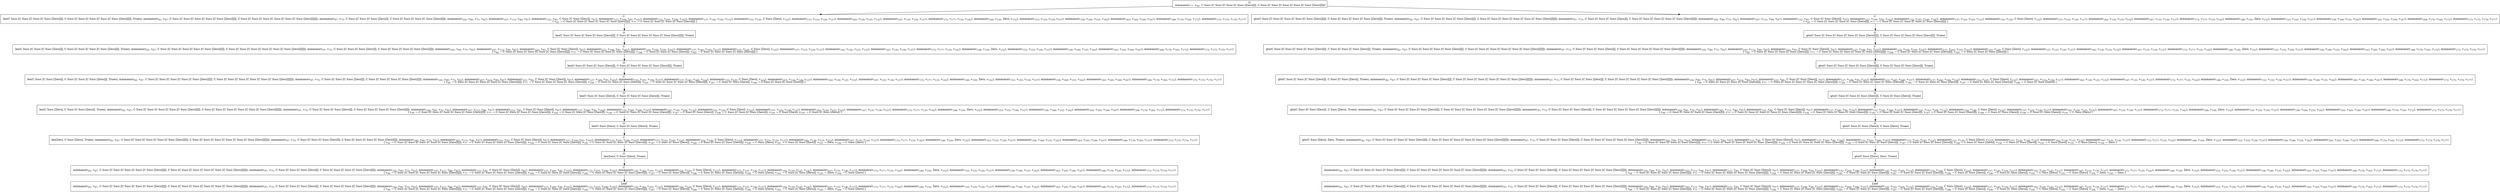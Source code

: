 digraph {
    graph [rankdir=TB
          ,bgcolor=transparent];
    node [shape=box
         ,fillcolor=white
         ,style=filled];
    0 [label=<O <BR/> minmaxo(v<SUB>77</SUB>, v<SUB>60</SUB>, C Succ [C Succ [C Succ [C Succ [Zero]]]], C Succ [C Succ [C Succ [C Succ [C Succ [Zero]]]]])>];
    1 [label=<C <BR/> leo(C Succ [C Succ [C Succ [C Succ [Zero]]]], C Succ [C Succ [C Succ [C Succ [C Succ [Zero]]]]], Trueo), minmaxo(v<SUB>82</SUB>, v<SUB>87</SUB>, C Succ [C Succ [C Succ [C Succ [C Succ [Zero]]]]], C Succ [C Succ [C Succ [C Succ [C Succ [C Succ [Zero]]]]]]), minmaxo(v<SUB>97</SUB>, v<SUB>75</SUB>, C Succ [C Succ [C Succ [Zero]]], C Succ [C Succ [C Succ [C Succ [Zero]]]]), minmaxo(v<SUB>102</SUB>, v<SUB>80</SUB>, v<SUB>75</SUB>, v<SUB>82</SUB>), minmaxo(v<SUB>107</SUB>, v<SUB>112</SUB>, v<SUB>80</SUB>, v<SUB>87</SUB>), minmaxo(v<SUB>122</SUB>, v<SUB>95</SUB>, C Succ [C Succ [Zero]], v<SUB>97</SUB>), minmaxo(v<SUB>127</SUB>, v<SUB>100</SUB>, v<SUB>95</SUB>, v<SUB>102</SUB>), minmaxo(v<SUB>132</SUB>, v<SUB>105</SUB>, v<SUB>100</SUB>, v<SUB>107</SUB>), minmaxo(v<SUB>137</SUB>, v<SUB>142</SUB>, v<SUB>105</SUB>, v<SUB>112</SUB>), minmaxo(v<SUB>152</SUB>, v<SUB>120</SUB>, C Succ [Zero], v<SUB>122</SUB>), minmaxo(v<SUB>157</SUB>, v<SUB>125</SUB>, v<SUB>120</SUB>, v<SUB>127</SUB>), minmaxo(v<SUB>162</SUB>, v<SUB>130</SUB>, v<SUB>125</SUB>, v<SUB>132</SUB>), minmaxo(v<SUB>167</SUB>, v<SUB>135</SUB>, v<SUB>130</SUB>, v<SUB>137</SUB>), minmaxo(v<SUB>172</SUB>, v<SUB>177</SUB>, v<SUB>135</SUB>, v<SUB>142</SUB>), minmaxo(v<SUB>148</SUB>, v<SUB>150</SUB>, Zero, v<SUB>152</SUB>), minmaxo(v<SUB>153</SUB>, v<SUB>155</SUB>, v<SUB>150</SUB>, v<SUB>157</SUB>), minmaxo(v<SUB>158</SUB>, v<SUB>160</SUB>, v<SUB>155</SUB>, v<SUB>162</SUB>), minmaxo(v<SUB>163</SUB>, v<SUB>165</SUB>, v<SUB>160</SUB>, v<SUB>167</SUB>), minmaxo(v<SUB>168</SUB>, v<SUB>170</SUB>, v<SUB>165</SUB>, v<SUB>172</SUB>), minmaxo(v<SUB>173</SUB>, v<SUB>175</SUB>, v<SUB>170</SUB>, v<SUB>177</SUB>) <BR/>  [ v<SUB>60</SUB> &rarr; C Succ [C Succ [C Succ [C Succ [C Succ [Zero]]]]], v<SUB>77</SUB> &rarr; C Succ [C Succ [C Succ [C Succ [Zero]]]] ] >];
    2 [label=<C <BR/> gto(C Succ [C Succ [C Succ [C Succ [C Succ [Zero]]]]], C Succ [C Succ [C Succ [C Succ [Zero]]]], Trueo), minmaxo(v<SUB>82</SUB>, v<SUB>87</SUB>, C Succ [C Succ [C Succ [C Succ [Zero]]]], C Succ [C Succ [C Succ [C Succ [C Succ [C Succ [Zero]]]]]]), minmaxo(v<SUB>97</SUB>, v<SUB>75</SUB>, C Succ [C Succ [C Succ [Zero]]], C Succ [C Succ [C Succ [C Succ [C Succ [Zero]]]]]), minmaxo(v<SUB>102</SUB>, v<SUB>80</SUB>, v<SUB>75</SUB>, v<SUB>82</SUB>), minmaxo(v<SUB>107</SUB>, v<SUB>112</SUB>, v<SUB>80</SUB>, v<SUB>87</SUB>), minmaxo(v<SUB>122</SUB>, v<SUB>95</SUB>, C Succ [C Succ [Zero]], v<SUB>97</SUB>), minmaxo(v<SUB>127</SUB>, v<SUB>100</SUB>, v<SUB>95</SUB>, v<SUB>102</SUB>), minmaxo(v<SUB>132</SUB>, v<SUB>105</SUB>, v<SUB>100</SUB>, v<SUB>107</SUB>), minmaxo(v<SUB>137</SUB>, v<SUB>142</SUB>, v<SUB>105</SUB>, v<SUB>112</SUB>), minmaxo(v<SUB>152</SUB>, v<SUB>120</SUB>, C Succ [Zero], v<SUB>122</SUB>), minmaxo(v<SUB>157</SUB>, v<SUB>125</SUB>, v<SUB>120</SUB>, v<SUB>127</SUB>), minmaxo(v<SUB>162</SUB>, v<SUB>130</SUB>, v<SUB>125</SUB>, v<SUB>132</SUB>), minmaxo(v<SUB>167</SUB>, v<SUB>135</SUB>, v<SUB>130</SUB>, v<SUB>137</SUB>), minmaxo(v<SUB>172</SUB>, v<SUB>177</SUB>, v<SUB>135</SUB>, v<SUB>142</SUB>), minmaxo(v<SUB>148</SUB>, v<SUB>150</SUB>, Zero, v<SUB>152</SUB>), minmaxo(v<SUB>153</SUB>, v<SUB>155</SUB>, v<SUB>150</SUB>, v<SUB>157</SUB>), minmaxo(v<SUB>158</SUB>, v<SUB>160</SUB>, v<SUB>155</SUB>, v<SUB>162</SUB>), minmaxo(v<SUB>163</SUB>, v<SUB>165</SUB>, v<SUB>160</SUB>, v<SUB>167</SUB>), minmaxo(v<SUB>168</SUB>, v<SUB>170</SUB>, v<SUB>165</SUB>, v<SUB>172</SUB>), minmaxo(v<SUB>173</SUB>, v<SUB>175</SUB>, v<SUB>170</SUB>, v<SUB>177</SUB>) <BR/>  [ v<SUB>60</SUB> &rarr; C Succ [C Succ [C Succ [C Succ [Zero]]]], v<SUB>77</SUB> &rarr; C Succ [C Succ [C Succ [C Succ [C Succ [Zero]]]]] ] >];
    3 [label=<O <BR/> leo(C Succ [C Succ [C Succ [C Succ [Zero]]]], C Succ [C Succ [C Succ [C Succ [C Succ [Zero]]]]], Trueo)>];
    4 [label=<C <BR/> leo(C Succ [C Succ [C Succ [Zero]]], C Succ [C Succ [C Succ [C Succ [Zero]]]], Trueo), minmaxo(v<SUB>82</SUB>, v<SUB>87</SUB>, C Succ [C Succ [C Succ [C Succ [C Succ [Zero]]]]], C Succ [C Succ [C Succ [C Succ [C Succ [C Succ [Zero]]]]]]), minmaxo(v<SUB>97</SUB>, v<SUB>75</SUB>, C Succ [C Succ [C Succ [Zero]]], C Succ [C Succ [C Succ [C Succ [Zero]]]]), minmaxo(v<SUB>102</SUB>, v<SUB>80</SUB>, v<SUB>75</SUB>, v<SUB>82</SUB>), minmaxo(v<SUB>107</SUB>, v<SUB>112</SUB>, v<SUB>80</SUB>, v<SUB>87</SUB>), minmaxo(v<SUB>122</SUB>, v<SUB>95</SUB>, C Succ [C Succ [Zero]], v<SUB>97</SUB>), minmaxo(v<SUB>127</SUB>, v<SUB>100</SUB>, v<SUB>95</SUB>, v<SUB>102</SUB>), minmaxo(v<SUB>132</SUB>, v<SUB>105</SUB>, v<SUB>100</SUB>, v<SUB>107</SUB>), minmaxo(v<SUB>137</SUB>, v<SUB>142</SUB>, v<SUB>105</SUB>, v<SUB>112</SUB>), minmaxo(v<SUB>152</SUB>, v<SUB>120</SUB>, C Succ [Zero], v<SUB>122</SUB>), minmaxo(v<SUB>157</SUB>, v<SUB>125</SUB>, v<SUB>120</SUB>, v<SUB>127</SUB>), minmaxo(v<SUB>162</SUB>, v<SUB>130</SUB>, v<SUB>125</SUB>, v<SUB>132</SUB>), minmaxo(v<SUB>167</SUB>, v<SUB>135</SUB>, v<SUB>130</SUB>, v<SUB>137</SUB>), minmaxo(v<SUB>172</SUB>, v<SUB>177</SUB>, v<SUB>135</SUB>, v<SUB>142</SUB>), minmaxo(v<SUB>148</SUB>, v<SUB>150</SUB>, Zero, v<SUB>152</SUB>), minmaxo(v<SUB>153</SUB>, v<SUB>155</SUB>, v<SUB>150</SUB>, v<SUB>157</SUB>), minmaxo(v<SUB>158</SUB>, v<SUB>160</SUB>, v<SUB>155</SUB>, v<SUB>162</SUB>), minmaxo(v<SUB>163</SUB>, v<SUB>165</SUB>, v<SUB>160</SUB>, v<SUB>167</SUB>), minmaxo(v<SUB>168</SUB>, v<SUB>170</SUB>, v<SUB>165</SUB>, v<SUB>172</SUB>), minmaxo(v<SUB>173</SUB>, v<SUB>175</SUB>, v<SUB>170</SUB>, v<SUB>177</SUB>) <BR/>  [ v<SUB>60</SUB> &rarr; C Succ [C Succ [C Succ [C Succ [C Succ [Zero]]]]], v<SUB>77</SUB> &rarr; C Succ [C Succ [C Succ [C Succ [Zero]]]], v<SUB>184</SUB> &rarr; C Succ [C Succ [C Succ [Zero]]], v<SUB>185</SUB> &rarr; C Succ [C Succ [C Succ [C Succ [Zero]]]] ] >];
    5 [label=<O <BR/> leo(C Succ [C Succ [C Succ [Zero]]], C Succ [C Succ [C Succ [C Succ [Zero]]]], Trueo)>];
    6 [label=<C <BR/> leo(C Succ [C Succ [Zero]], C Succ [C Succ [C Succ [Zero]]], Trueo), minmaxo(v<SUB>82</SUB>, v<SUB>87</SUB>, C Succ [C Succ [C Succ [C Succ [C Succ [Zero]]]]], C Succ [C Succ [C Succ [C Succ [C Succ [C Succ [Zero]]]]]]), minmaxo(v<SUB>97</SUB>, v<SUB>75</SUB>, C Succ [C Succ [C Succ [Zero]]], C Succ [C Succ [C Succ [C Succ [Zero]]]]), minmaxo(v<SUB>102</SUB>, v<SUB>80</SUB>, v<SUB>75</SUB>, v<SUB>82</SUB>), minmaxo(v<SUB>107</SUB>, v<SUB>112</SUB>, v<SUB>80</SUB>, v<SUB>87</SUB>), minmaxo(v<SUB>122</SUB>, v<SUB>95</SUB>, C Succ [C Succ [Zero]], v<SUB>97</SUB>), minmaxo(v<SUB>127</SUB>, v<SUB>100</SUB>, v<SUB>95</SUB>, v<SUB>102</SUB>), minmaxo(v<SUB>132</SUB>, v<SUB>105</SUB>, v<SUB>100</SUB>, v<SUB>107</SUB>), minmaxo(v<SUB>137</SUB>, v<SUB>142</SUB>, v<SUB>105</SUB>, v<SUB>112</SUB>), minmaxo(v<SUB>152</SUB>, v<SUB>120</SUB>, C Succ [Zero], v<SUB>122</SUB>), minmaxo(v<SUB>157</SUB>, v<SUB>125</SUB>, v<SUB>120</SUB>, v<SUB>127</SUB>), minmaxo(v<SUB>162</SUB>, v<SUB>130</SUB>, v<SUB>125</SUB>, v<SUB>132</SUB>), minmaxo(v<SUB>167</SUB>, v<SUB>135</SUB>, v<SUB>130</SUB>, v<SUB>137</SUB>), minmaxo(v<SUB>172</SUB>, v<SUB>177</SUB>, v<SUB>135</SUB>, v<SUB>142</SUB>), minmaxo(v<SUB>148</SUB>, v<SUB>150</SUB>, Zero, v<SUB>152</SUB>), minmaxo(v<SUB>153</SUB>, v<SUB>155</SUB>, v<SUB>150</SUB>, v<SUB>157</SUB>), minmaxo(v<SUB>158</SUB>, v<SUB>160</SUB>, v<SUB>155</SUB>, v<SUB>162</SUB>), minmaxo(v<SUB>163</SUB>, v<SUB>165</SUB>, v<SUB>160</SUB>, v<SUB>167</SUB>), minmaxo(v<SUB>168</SUB>, v<SUB>170</SUB>, v<SUB>165</SUB>, v<SUB>172</SUB>), minmaxo(v<SUB>173</SUB>, v<SUB>175</SUB>, v<SUB>170</SUB>, v<SUB>177</SUB>) <BR/>  [ v<SUB>60</SUB> &rarr; C Succ [C Succ [C Succ [C Succ [C Succ [Zero]]]]], v<SUB>77</SUB> &rarr; C Succ [C Succ [C Succ [C Succ [Zero]]]], v<SUB>184</SUB> &rarr; C Succ [C Succ [C Succ [Zero]]], v<SUB>185</SUB> &rarr; C Succ [C Succ [C Succ [C Succ [Zero]]]], v<SUB>187</SUB> &rarr; C Succ [C Succ [Zero]], v<SUB>188</SUB> &rarr; C Succ [C Succ [C Succ [Zero]]] ] >];
    7 [label=<O <BR/> leo(C Succ [C Succ [Zero]], C Succ [C Succ [C Succ [Zero]]], Trueo)>];
    8 [label=<C <BR/> leo(C Succ [Zero], C Succ [C Succ [Zero]], Trueo), minmaxo(v<SUB>82</SUB>, v<SUB>87</SUB>, C Succ [C Succ [C Succ [C Succ [C Succ [Zero]]]]], C Succ [C Succ [C Succ [C Succ [C Succ [C Succ [Zero]]]]]]), minmaxo(v<SUB>97</SUB>, v<SUB>75</SUB>, C Succ [C Succ [C Succ [Zero]]], C Succ [C Succ [C Succ [C Succ [Zero]]]]), minmaxo(v<SUB>102</SUB>, v<SUB>80</SUB>, v<SUB>75</SUB>, v<SUB>82</SUB>), minmaxo(v<SUB>107</SUB>, v<SUB>112</SUB>, v<SUB>80</SUB>, v<SUB>87</SUB>), minmaxo(v<SUB>122</SUB>, v<SUB>95</SUB>, C Succ [C Succ [Zero]], v<SUB>97</SUB>), minmaxo(v<SUB>127</SUB>, v<SUB>100</SUB>, v<SUB>95</SUB>, v<SUB>102</SUB>), minmaxo(v<SUB>132</SUB>, v<SUB>105</SUB>, v<SUB>100</SUB>, v<SUB>107</SUB>), minmaxo(v<SUB>137</SUB>, v<SUB>142</SUB>, v<SUB>105</SUB>, v<SUB>112</SUB>), minmaxo(v<SUB>152</SUB>, v<SUB>120</SUB>, C Succ [Zero], v<SUB>122</SUB>), minmaxo(v<SUB>157</SUB>, v<SUB>125</SUB>, v<SUB>120</SUB>, v<SUB>127</SUB>), minmaxo(v<SUB>162</SUB>, v<SUB>130</SUB>, v<SUB>125</SUB>, v<SUB>132</SUB>), minmaxo(v<SUB>167</SUB>, v<SUB>135</SUB>, v<SUB>130</SUB>, v<SUB>137</SUB>), minmaxo(v<SUB>172</SUB>, v<SUB>177</SUB>, v<SUB>135</SUB>, v<SUB>142</SUB>), minmaxo(v<SUB>148</SUB>, v<SUB>150</SUB>, Zero, v<SUB>152</SUB>), minmaxo(v<SUB>153</SUB>, v<SUB>155</SUB>, v<SUB>150</SUB>, v<SUB>157</SUB>), minmaxo(v<SUB>158</SUB>, v<SUB>160</SUB>, v<SUB>155</SUB>, v<SUB>162</SUB>), minmaxo(v<SUB>163</SUB>, v<SUB>165</SUB>, v<SUB>160</SUB>, v<SUB>167</SUB>), minmaxo(v<SUB>168</SUB>, v<SUB>170</SUB>, v<SUB>165</SUB>, v<SUB>172</SUB>), minmaxo(v<SUB>173</SUB>, v<SUB>175</SUB>, v<SUB>170</SUB>, v<SUB>177</SUB>) <BR/>  [ v<SUB>60</SUB> &rarr; C Succ [C Succ [C Succ [C Succ [C Succ [Zero]]]]], v<SUB>77</SUB> &rarr; C Succ [C Succ [C Succ [C Succ [Zero]]]], v<SUB>184</SUB> &rarr; C Succ [C Succ [C Succ [Zero]]], v<SUB>185</SUB> &rarr; C Succ [C Succ [C Succ [C Succ [Zero]]]], v<SUB>187</SUB> &rarr; C Succ [C Succ [Zero]], v<SUB>188</SUB> &rarr; C Succ [C Succ [C Succ [Zero]]], v<SUB>190</SUB> &rarr; C Succ [Zero], v<SUB>191</SUB> &rarr; C Succ [C Succ [Zero]] ] >];
    9 [label=<O <BR/> leo(C Succ [Zero], C Succ [C Succ [Zero]], Trueo)>];
    10 [label=<C <BR/> leo(Zero, C Succ [Zero], Trueo), minmaxo(v<SUB>82</SUB>, v<SUB>87</SUB>, C Succ [C Succ [C Succ [C Succ [C Succ [Zero]]]]], C Succ [C Succ [C Succ [C Succ [C Succ [C Succ [Zero]]]]]]), minmaxo(v<SUB>97</SUB>, v<SUB>75</SUB>, C Succ [C Succ [C Succ [Zero]]], C Succ [C Succ [C Succ [C Succ [Zero]]]]), minmaxo(v<SUB>102</SUB>, v<SUB>80</SUB>, v<SUB>75</SUB>, v<SUB>82</SUB>), minmaxo(v<SUB>107</SUB>, v<SUB>112</SUB>, v<SUB>80</SUB>, v<SUB>87</SUB>), minmaxo(v<SUB>122</SUB>, v<SUB>95</SUB>, C Succ [C Succ [Zero]], v<SUB>97</SUB>), minmaxo(v<SUB>127</SUB>, v<SUB>100</SUB>, v<SUB>95</SUB>, v<SUB>102</SUB>), minmaxo(v<SUB>132</SUB>, v<SUB>105</SUB>, v<SUB>100</SUB>, v<SUB>107</SUB>), minmaxo(v<SUB>137</SUB>, v<SUB>142</SUB>, v<SUB>105</SUB>, v<SUB>112</SUB>), minmaxo(v<SUB>152</SUB>, v<SUB>120</SUB>, C Succ [Zero], v<SUB>122</SUB>), minmaxo(v<SUB>157</SUB>, v<SUB>125</SUB>, v<SUB>120</SUB>, v<SUB>127</SUB>), minmaxo(v<SUB>162</SUB>, v<SUB>130</SUB>, v<SUB>125</SUB>, v<SUB>132</SUB>), minmaxo(v<SUB>167</SUB>, v<SUB>135</SUB>, v<SUB>130</SUB>, v<SUB>137</SUB>), minmaxo(v<SUB>172</SUB>, v<SUB>177</SUB>, v<SUB>135</SUB>, v<SUB>142</SUB>), minmaxo(v<SUB>148</SUB>, v<SUB>150</SUB>, Zero, v<SUB>152</SUB>), minmaxo(v<SUB>153</SUB>, v<SUB>155</SUB>, v<SUB>150</SUB>, v<SUB>157</SUB>), minmaxo(v<SUB>158</SUB>, v<SUB>160</SUB>, v<SUB>155</SUB>, v<SUB>162</SUB>), minmaxo(v<SUB>163</SUB>, v<SUB>165</SUB>, v<SUB>160</SUB>, v<SUB>167</SUB>), minmaxo(v<SUB>168</SUB>, v<SUB>170</SUB>, v<SUB>165</SUB>, v<SUB>172</SUB>), minmaxo(v<SUB>173</SUB>, v<SUB>175</SUB>, v<SUB>170</SUB>, v<SUB>177</SUB>) <BR/>  [ v<SUB>60</SUB> &rarr; C Succ [C Succ [C Succ [C Succ [C Succ [Zero]]]]], v<SUB>77</SUB> &rarr; C Succ [C Succ [C Succ [C Succ [Zero]]]], v<SUB>184</SUB> &rarr; C Succ [C Succ [C Succ [Zero]]], v<SUB>185</SUB> &rarr; C Succ [C Succ [C Succ [C Succ [Zero]]]], v<SUB>187</SUB> &rarr; C Succ [C Succ [Zero]], v<SUB>188</SUB> &rarr; C Succ [C Succ [C Succ [Zero]]], v<SUB>190</SUB> &rarr; C Succ [Zero], v<SUB>191</SUB> &rarr; C Succ [C Succ [Zero]], v<SUB>193</SUB> &rarr; Zero, v<SUB>194</SUB> &rarr; C Succ [Zero] ] >];
    11 [label=<O <BR/> leo(Zero, C Succ [Zero], Trueo)>];
    12 [label=<C <BR/> minmaxo(v<SUB>82</SUB>, v<SUB>87</SUB>, C Succ [C Succ [C Succ [C Succ [C Succ [Zero]]]]], C Succ [C Succ [C Succ [C Succ [C Succ [C Succ [Zero]]]]]]), minmaxo(v<SUB>97</SUB>, v<SUB>75</SUB>, C Succ [C Succ [C Succ [Zero]]], C Succ [C Succ [C Succ [C Succ [Zero]]]]), minmaxo(v<SUB>102</SUB>, v<SUB>80</SUB>, v<SUB>75</SUB>, v<SUB>82</SUB>), minmaxo(v<SUB>107</SUB>, v<SUB>112</SUB>, v<SUB>80</SUB>, v<SUB>87</SUB>), minmaxo(v<SUB>122</SUB>, v<SUB>95</SUB>, C Succ [C Succ [Zero]], v<SUB>97</SUB>), minmaxo(v<SUB>127</SUB>, v<SUB>100</SUB>, v<SUB>95</SUB>, v<SUB>102</SUB>), minmaxo(v<SUB>132</SUB>, v<SUB>105</SUB>, v<SUB>100</SUB>, v<SUB>107</SUB>), minmaxo(v<SUB>137</SUB>, v<SUB>142</SUB>, v<SUB>105</SUB>, v<SUB>112</SUB>), minmaxo(v<SUB>152</SUB>, v<SUB>120</SUB>, C Succ [Zero], v<SUB>122</SUB>), minmaxo(v<SUB>157</SUB>, v<SUB>125</SUB>, v<SUB>120</SUB>, v<SUB>127</SUB>), minmaxo(v<SUB>162</SUB>, v<SUB>130</SUB>, v<SUB>125</SUB>, v<SUB>132</SUB>), minmaxo(v<SUB>167</SUB>, v<SUB>135</SUB>, v<SUB>130</SUB>, v<SUB>137</SUB>), minmaxo(v<SUB>172</SUB>, v<SUB>177</SUB>, v<SUB>135</SUB>, v<SUB>142</SUB>), minmaxo(v<SUB>148</SUB>, v<SUB>150</SUB>, Zero, v<SUB>152</SUB>), minmaxo(v<SUB>153</SUB>, v<SUB>155</SUB>, v<SUB>150</SUB>, v<SUB>157</SUB>), minmaxo(v<SUB>158</SUB>, v<SUB>160</SUB>, v<SUB>155</SUB>, v<SUB>162</SUB>), minmaxo(v<SUB>163</SUB>, v<SUB>165</SUB>, v<SUB>160</SUB>, v<SUB>167</SUB>), minmaxo(v<SUB>168</SUB>, v<SUB>170</SUB>, v<SUB>165</SUB>, v<SUB>172</SUB>), minmaxo(v<SUB>173</SUB>, v<SUB>175</SUB>, v<SUB>170</SUB>, v<SUB>177</SUB>) <BR/>  [ v<SUB>60</SUB> &rarr; C Succ [C Succ [C Succ [C Succ [C Succ [Zero]]]]], v<SUB>77</SUB> &rarr; C Succ [C Succ [C Succ [C Succ [Zero]]]], v<SUB>184</SUB> &rarr; C Succ [C Succ [C Succ [Zero]]], v<SUB>185</SUB> &rarr; C Succ [C Succ [C Succ [C Succ [Zero]]]], v<SUB>187</SUB> &rarr; C Succ [C Succ [Zero]], v<SUB>188</SUB> &rarr; C Succ [C Succ [C Succ [Zero]]], v<SUB>190</SUB> &rarr; C Succ [Zero], v<SUB>191</SUB> &rarr; C Succ [C Succ [Zero]], v<SUB>193</SUB> &rarr; Zero, v<SUB>194</SUB> &rarr; C Succ [Zero] ] >];
    13 [label=<Leaf <BR/> minmaxo(v<SUB>82</SUB>, v<SUB>87</SUB>, C Succ [C Succ [C Succ [C Succ [C Succ [Zero]]]]], C Succ [C Succ [C Succ [C Succ [C Succ [C Succ [Zero]]]]]]), minmaxo(v<SUB>97</SUB>, v<SUB>75</SUB>, C Succ [C Succ [C Succ [Zero]]], C Succ [C Succ [C Succ [C Succ [Zero]]]]), minmaxo(v<SUB>102</SUB>, v<SUB>80</SUB>, v<SUB>75</SUB>, v<SUB>82</SUB>), minmaxo(v<SUB>107</SUB>, v<SUB>112</SUB>, v<SUB>80</SUB>, v<SUB>87</SUB>), minmaxo(v<SUB>122</SUB>, v<SUB>95</SUB>, C Succ [C Succ [Zero]], v<SUB>97</SUB>), minmaxo(v<SUB>127</SUB>, v<SUB>100</SUB>, v<SUB>95</SUB>, v<SUB>102</SUB>), minmaxo(v<SUB>132</SUB>, v<SUB>105</SUB>, v<SUB>100</SUB>, v<SUB>107</SUB>), minmaxo(v<SUB>137</SUB>, v<SUB>142</SUB>, v<SUB>105</SUB>, v<SUB>112</SUB>), minmaxo(v<SUB>152</SUB>, v<SUB>120</SUB>, C Succ [Zero], v<SUB>122</SUB>), minmaxo(v<SUB>157</SUB>, v<SUB>125</SUB>, v<SUB>120</SUB>, v<SUB>127</SUB>), minmaxo(v<SUB>162</SUB>, v<SUB>130</SUB>, v<SUB>125</SUB>, v<SUB>132</SUB>), minmaxo(v<SUB>167</SUB>, v<SUB>135</SUB>, v<SUB>130</SUB>, v<SUB>137</SUB>), minmaxo(v<SUB>172</SUB>, v<SUB>177</SUB>, v<SUB>135</SUB>, v<SUB>142</SUB>), minmaxo(v<SUB>148</SUB>, v<SUB>150</SUB>, Zero, v<SUB>152</SUB>), minmaxo(v<SUB>153</SUB>, v<SUB>155</SUB>, v<SUB>150</SUB>, v<SUB>157</SUB>), minmaxo(v<SUB>158</SUB>, v<SUB>160</SUB>, v<SUB>155</SUB>, v<SUB>162</SUB>), minmaxo(v<SUB>163</SUB>, v<SUB>165</SUB>, v<SUB>160</SUB>, v<SUB>167</SUB>), minmaxo(v<SUB>168</SUB>, v<SUB>170</SUB>, v<SUB>165</SUB>, v<SUB>172</SUB>), minmaxo(v<SUB>173</SUB>, v<SUB>175</SUB>, v<SUB>170</SUB>, v<SUB>177</SUB>) <BR/>  [ v<SUB>60</SUB> &rarr; C Succ [C Succ [C Succ [C Succ [C Succ [Zero]]]]], v<SUB>77</SUB> &rarr; C Succ [C Succ [C Succ [C Succ [Zero]]]], v<SUB>184</SUB> &rarr; C Succ [C Succ [C Succ [Zero]]], v<SUB>185</SUB> &rarr; C Succ [C Succ [C Succ [C Succ [Zero]]]], v<SUB>187</SUB> &rarr; C Succ [C Succ [Zero]], v<SUB>188</SUB> &rarr; C Succ [C Succ [C Succ [Zero]]], v<SUB>190</SUB> &rarr; C Succ [Zero], v<SUB>191</SUB> &rarr; C Succ [C Succ [Zero]], v<SUB>193</SUB> &rarr; Zero, v<SUB>194</SUB> &rarr; C Succ [Zero] ] >];
    14 [label=<O <BR/> gto(C Succ [C Succ [C Succ [C Succ [C Succ [Zero]]]]], C Succ [C Succ [C Succ [C Succ [Zero]]]], Trueo)>];
    15 [label=<C <BR/> gto(C Succ [C Succ [C Succ [C Succ [Zero]]]], C Succ [C Succ [C Succ [Zero]]], Trueo), minmaxo(v<SUB>82</SUB>, v<SUB>87</SUB>, C Succ [C Succ [C Succ [C Succ [Zero]]]], C Succ [C Succ [C Succ [C Succ [C Succ [C Succ [Zero]]]]]]), minmaxo(v<SUB>97</SUB>, v<SUB>75</SUB>, C Succ [C Succ [C Succ [Zero]]], C Succ [C Succ [C Succ [C Succ [C Succ [Zero]]]]]), minmaxo(v<SUB>102</SUB>, v<SUB>80</SUB>, v<SUB>75</SUB>, v<SUB>82</SUB>), minmaxo(v<SUB>107</SUB>, v<SUB>112</SUB>, v<SUB>80</SUB>, v<SUB>87</SUB>), minmaxo(v<SUB>122</SUB>, v<SUB>95</SUB>, C Succ [C Succ [Zero]], v<SUB>97</SUB>), minmaxo(v<SUB>127</SUB>, v<SUB>100</SUB>, v<SUB>95</SUB>, v<SUB>102</SUB>), minmaxo(v<SUB>132</SUB>, v<SUB>105</SUB>, v<SUB>100</SUB>, v<SUB>107</SUB>), minmaxo(v<SUB>137</SUB>, v<SUB>142</SUB>, v<SUB>105</SUB>, v<SUB>112</SUB>), minmaxo(v<SUB>152</SUB>, v<SUB>120</SUB>, C Succ [Zero], v<SUB>122</SUB>), minmaxo(v<SUB>157</SUB>, v<SUB>125</SUB>, v<SUB>120</SUB>, v<SUB>127</SUB>), minmaxo(v<SUB>162</SUB>, v<SUB>130</SUB>, v<SUB>125</SUB>, v<SUB>132</SUB>), minmaxo(v<SUB>167</SUB>, v<SUB>135</SUB>, v<SUB>130</SUB>, v<SUB>137</SUB>), minmaxo(v<SUB>172</SUB>, v<SUB>177</SUB>, v<SUB>135</SUB>, v<SUB>142</SUB>), minmaxo(v<SUB>148</SUB>, v<SUB>150</SUB>, Zero, v<SUB>152</SUB>), minmaxo(v<SUB>153</SUB>, v<SUB>155</SUB>, v<SUB>150</SUB>, v<SUB>157</SUB>), minmaxo(v<SUB>158</SUB>, v<SUB>160</SUB>, v<SUB>155</SUB>, v<SUB>162</SUB>), minmaxo(v<SUB>163</SUB>, v<SUB>165</SUB>, v<SUB>160</SUB>, v<SUB>167</SUB>), minmaxo(v<SUB>168</SUB>, v<SUB>170</SUB>, v<SUB>165</SUB>, v<SUB>172</SUB>), minmaxo(v<SUB>173</SUB>, v<SUB>175</SUB>, v<SUB>170</SUB>, v<SUB>177</SUB>) <BR/>  [ v<SUB>60</SUB> &rarr; C Succ [C Succ [C Succ [C Succ [Zero]]]], v<SUB>77</SUB> &rarr; C Succ [C Succ [C Succ [C Succ [C Succ [Zero]]]]], v<SUB>184</SUB> &rarr; C Succ [C Succ [C Succ [C Succ [Zero]]]], v<SUB>185</SUB> &rarr; C Succ [C Succ [C Succ [Zero]]] ] >];
    16 [label=<O <BR/> gto(C Succ [C Succ [C Succ [C Succ [Zero]]]], C Succ [C Succ [C Succ [Zero]]], Trueo)>];
    17 [label=<C <BR/> gto(C Succ [C Succ [C Succ [Zero]]], C Succ [C Succ [Zero]], Trueo), minmaxo(v<SUB>82</SUB>, v<SUB>87</SUB>, C Succ [C Succ [C Succ [C Succ [Zero]]]], C Succ [C Succ [C Succ [C Succ [C Succ [C Succ [Zero]]]]]]), minmaxo(v<SUB>97</SUB>, v<SUB>75</SUB>, C Succ [C Succ [C Succ [Zero]]], C Succ [C Succ [C Succ [C Succ [C Succ [Zero]]]]]), minmaxo(v<SUB>102</SUB>, v<SUB>80</SUB>, v<SUB>75</SUB>, v<SUB>82</SUB>), minmaxo(v<SUB>107</SUB>, v<SUB>112</SUB>, v<SUB>80</SUB>, v<SUB>87</SUB>), minmaxo(v<SUB>122</SUB>, v<SUB>95</SUB>, C Succ [C Succ [Zero]], v<SUB>97</SUB>), minmaxo(v<SUB>127</SUB>, v<SUB>100</SUB>, v<SUB>95</SUB>, v<SUB>102</SUB>), minmaxo(v<SUB>132</SUB>, v<SUB>105</SUB>, v<SUB>100</SUB>, v<SUB>107</SUB>), minmaxo(v<SUB>137</SUB>, v<SUB>142</SUB>, v<SUB>105</SUB>, v<SUB>112</SUB>), minmaxo(v<SUB>152</SUB>, v<SUB>120</SUB>, C Succ [Zero], v<SUB>122</SUB>), minmaxo(v<SUB>157</SUB>, v<SUB>125</SUB>, v<SUB>120</SUB>, v<SUB>127</SUB>), minmaxo(v<SUB>162</SUB>, v<SUB>130</SUB>, v<SUB>125</SUB>, v<SUB>132</SUB>), minmaxo(v<SUB>167</SUB>, v<SUB>135</SUB>, v<SUB>130</SUB>, v<SUB>137</SUB>), minmaxo(v<SUB>172</SUB>, v<SUB>177</SUB>, v<SUB>135</SUB>, v<SUB>142</SUB>), minmaxo(v<SUB>148</SUB>, v<SUB>150</SUB>, Zero, v<SUB>152</SUB>), minmaxo(v<SUB>153</SUB>, v<SUB>155</SUB>, v<SUB>150</SUB>, v<SUB>157</SUB>), minmaxo(v<SUB>158</SUB>, v<SUB>160</SUB>, v<SUB>155</SUB>, v<SUB>162</SUB>), minmaxo(v<SUB>163</SUB>, v<SUB>165</SUB>, v<SUB>160</SUB>, v<SUB>167</SUB>), minmaxo(v<SUB>168</SUB>, v<SUB>170</SUB>, v<SUB>165</SUB>, v<SUB>172</SUB>), minmaxo(v<SUB>173</SUB>, v<SUB>175</SUB>, v<SUB>170</SUB>, v<SUB>177</SUB>) <BR/>  [ v<SUB>60</SUB> &rarr; C Succ [C Succ [C Succ [C Succ [Zero]]]], v<SUB>77</SUB> &rarr; C Succ [C Succ [C Succ [C Succ [C Succ [Zero]]]]], v<SUB>184</SUB> &rarr; C Succ [C Succ [C Succ [C Succ [Zero]]]], v<SUB>185</SUB> &rarr; C Succ [C Succ [C Succ [Zero]]], v<SUB>187</SUB> &rarr; C Succ [C Succ [C Succ [Zero]]], v<SUB>188</SUB> &rarr; C Succ [C Succ [Zero]] ] >];
    18 [label=<O <BR/> gto(C Succ [C Succ [C Succ [Zero]]], C Succ [C Succ [Zero]], Trueo)>];
    19 [label=<C <BR/> gto(C Succ [C Succ [Zero]], C Succ [Zero], Trueo), minmaxo(v<SUB>82</SUB>, v<SUB>87</SUB>, C Succ [C Succ [C Succ [C Succ [Zero]]]], C Succ [C Succ [C Succ [C Succ [C Succ [C Succ [Zero]]]]]]), minmaxo(v<SUB>97</SUB>, v<SUB>75</SUB>, C Succ [C Succ [C Succ [Zero]]], C Succ [C Succ [C Succ [C Succ [C Succ [Zero]]]]]), minmaxo(v<SUB>102</SUB>, v<SUB>80</SUB>, v<SUB>75</SUB>, v<SUB>82</SUB>), minmaxo(v<SUB>107</SUB>, v<SUB>112</SUB>, v<SUB>80</SUB>, v<SUB>87</SUB>), minmaxo(v<SUB>122</SUB>, v<SUB>95</SUB>, C Succ [C Succ [Zero]], v<SUB>97</SUB>), minmaxo(v<SUB>127</SUB>, v<SUB>100</SUB>, v<SUB>95</SUB>, v<SUB>102</SUB>), minmaxo(v<SUB>132</SUB>, v<SUB>105</SUB>, v<SUB>100</SUB>, v<SUB>107</SUB>), minmaxo(v<SUB>137</SUB>, v<SUB>142</SUB>, v<SUB>105</SUB>, v<SUB>112</SUB>), minmaxo(v<SUB>152</SUB>, v<SUB>120</SUB>, C Succ [Zero], v<SUB>122</SUB>), minmaxo(v<SUB>157</SUB>, v<SUB>125</SUB>, v<SUB>120</SUB>, v<SUB>127</SUB>), minmaxo(v<SUB>162</SUB>, v<SUB>130</SUB>, v<SUB>125</SUB>, v<SUB>132</SUB>), minmaxo(v<SUB>167</SUB>, v<SUB>135</SUB>, v<SUB>130</SUB>, v<SUB>137</SUB>), minmaxo(v<SUB>172</SUB>, v<SUB>177</SUB>, v<SUB>135</SUB>, v<SUB>142</SUB>), minmaxo(v<SUB>148</SUB>, v<SUB>150</SUB>, Zero, v<SUB>152</SUB>), minmaxo(v<SUB>153</SUB>, v<SUB>155</SUB>, v<SUB>150</SUB>, v<SUB>157</SUB>), minmaxo(v<SUB>158</SUB>, v<SUB>160</SUB>, v<SUB>155</SUB>, v<SUB>162</SUB>), minmaxo(v<SUB>163</SUB>, v<SUB>165</SUB>, v<SUB>160</SUB>, v<SUB>167</SUB>), minmaxo(v<SUB>168</SUB>, v<SUB>170</SUB>, v<SUB>165</SUB>, v<SUB>172</SUB>), minmaxo(v<SUB>173</SUB>, v<SUB>175</SUB>, v<SUB>170</SUB>, v<SUB>177</SUB>) <BR/>  [ v<SUB>60</SUB> &rarr; C Succ [C Succ [C Succ [C Succ [Zero]]]], v<SUB>77</SUB> &rarr; C Succ [C Succ [C Succ [C Succ [C Succ [Zero]]]]], v<SUB>184</SUB> &rarr; C Succ [C Succ [C Succ [C Succ [Zero]]]], v<SUB>185</SUB> &rarr; C Succ [C Succ [C Succ [Zero]]], v<SUB>187</SUB> &rarr; C Succ [C Succ [C Succ [Zero]]], v<SUB>188</SUB> &rarr; C Succ [C Succ [Zero]], v<SUB>190</SUB> &rarr; C Succ [C Succ [Zero]], v<SUB>191</SUB> &rarr; C Succ [Zero] ] >];
    20 [label=<O <BR/> gto(C Succ [C Succ [Zero]], C Succ [Zero], Trueo)>];
    21 [label=<C <BR/> gto(C Succ [Zero], Zero, Trueo), minmaxo(v<SUB>82</SUB>, v<SUB>87</SUB>, C Succ [C Succ [C Succ [C Succ [Zero]]]], C Succ [C Succ [C Succ [C Succ [C Succ [C Succ [Zero]]]]]]), minmaxo(v<SUB>97</SUB>, v<SUB>75</SUB>, C Succ [C Succ [C Succ [Zero]]], C Succ [C Succ [C Succ [C Succ [C Succ [Zero]]]]]), minmaxo(v<SUB>102</SUB>, v<SUB>80</SUB>, v<SUB>75</SUB>, v<SUB>82</SUB>), minmaxo(v<SUB>107</SUB>, v<SUB>112</SUB>, v<SUB>80</SUB>, v<SUB>87</SUB>), minmaxo(v<SUB>122</SUB>, v<SUB>95</SUB>, C Succ [C Succ [Zero]], v<SUB>97</SUB>), minmaxo(v<SUB>127</SUB>, v<SUB>100</SUB>, v<SUB>95</SUB>, v<SUB>102</SUB>), minmaxo(v<SUB>132</SUB>, v<SUB>105</SUB>, v<SUB>100</SUB>, v<SUB>107</SUB>), minmaxo(v<SUB>137</SUB>, v<SUB>142</SUB>, v<SUB>105</SUB>, v<SUB>112</SUB>), minmaxo(v<SUB>152</SUB>, v<SUB>120</SUB>, C Succ [Zero], v<SUB>122</SUB>), minmaxo(v<SUB>157</SUB>, v<SUB>125</SUB>, v<SUB>120</SUB>, v<SUB>127</SUB>), minmaxo(v<SUB>162</SUB>, v<SUB>130</SUB>, v<SUB>125</SUB>, v<SUB>132</SUB>), minmaxo(v<SUB>167</SUB>, v<SUB>135</SUB>, v<SUB>130</SUB>, v<SUB>137</SUB>), minmaxo(v<SUB>172</SUB>, v<SUB>177</SUB>, v<SUB>135</SUB>, v<SUB>142</SUB>), minmaxo(v<SUB>148</SUB>, v<SUB>150</SUB>, Zero, v<SUB>152</SUB>), minmaxo(v<SUB>153</SUB>, v<SUB>155</SUB>, v<SUB>150</SUB>, v<SUB>157</SUB>), minmaxo(v<SUB>158</SUB>, v<SUB>160</SUB>, v<SUB>155</SUB>, v<SUB>162</SUB>), minmaxo(v<SUB>163</SUB>, v<SUB>165</SUB>, v<SUB>160</SUB>, v<SUB>167</SUB>), minmaxo(v<SUB>168</SUB>, v<SUB>170</SUB>, v<SUB>165</SUB>, v<SUB>172</SUB>), minmaxo(v<SUB>173</SUB>, v<SUB>175</SUB>, v<SUB>170</SUB>, v<SUB>177</SUB>) <BR/>  [ v<SUB>60</SUB> &rarr; C Succ [C Succ [C Succ [C Succ [Zero]]]], v<SUB>77</SUB> &rarr; C Succ [C Succ [C Succ [C Succ [C Succ [Zero]]]]], v<SUB>184</SUB> &rarr; C Succ [C Succ [C Succ [C Succ [Zero]]]], v<SUB>185</SUB> &rarr; C Succ [C Succ [C Succ [Zero]]], v<SUB>187</SUB> &rarr; C Succ [C Succ [C Succ [Zero]]], v<SUB>188</SUB> &rarr; C Succ [C Succ [Zero]], v<SUB>190</SUB> &rarr; C Succ [C Succ [Zero]], v<SUB>191</SUB> &rarr; C Succ [Zero], v<SUB>193</SUB> &rarr; C Succ [Zero], v<SUB>194</SUB> &rarr; Zero ] >];
    22 [label=<O <BR/> gto(C Succ [Zero], Zero, Trueo)>];
    23 [label=<C <BR/> minmaxo(v<SUB>82</SUB>, v<SUB>87</SUB>, C Succ [C Succ [C Succ [C Succ [Zero]]]], C Succ [C Succ [C Succ [C Succ [C Succ [C Succ [Zero]]]]]]), minmaxo(v<SUB>97</SUB>, v<SUB>75</SUB>, C Succ [C Succ [C Succ [Zero]]], C Succ [C Succ [C Succ [C Succ [C Succ [Zero]]]]]), minmaxo(v<SUB>102</SUB>, v<SUB>80</SUB>, v<SUB>75</SUB>, v<SUB>82</SUB>), minmaxo(v<SUB>107</SUB>, v<SUB>112</SUB>, v<SUB>80</SUB>, v<SUB>87</SUB>), minmaxo(v<SUB>122</SUB>, v<SUB>95</SUB>, C Succ [C Succ [Zero]], v<SUB>97</SUB>), minmaxo(v<SUB>127</SUB>, v<SUB>100</SUB>, v<SUB>95</SUB>, v<SUB>102</SUB>), minmaxo(v<SUB>132</SUB>, v<SUB>105</SUB>, v<SUB>100</SUB>, v<SUB>107</SUB>), minmaxo(v<SUB>137</SUB>, v<SUB>142</SUB>, v<SUB>105</SUB>, v<SUB>112</SUB>), minmaxo(v<SUB>152</SUB>, v<SUB>120</SUB>, C Succ [Zero], v<SUB>122</SUB>), minmaxo(v<SUB>157</SUB>, v<SUB>125</SUB>, v<SUB>120</SUB>, v<SUB>127</SUB>), minmaxo(v<SUB>162</SUB>, v<SUB>130</SUB>, v<SUB>125</SUB>, v<SUB>132</SUB>), minmaxo(v<SUB>167</SUB>, v<SUB>135</SUB>, v<SUB>130</SUB>, v<SUB>137</SUB>), minmaxo(v<SUB>172</SUB>, v<SUB>177</SUB>, v<SUB>135</SUB>, v<SUB>142</SUB>), minmaxo(v<SUB>148</SUB>, v<SUB>150</SUB>, Zero, v<SUB>152</SUB>), minmaxo(v<SUB>153</SUB>, v<SUB>155</SUB>, v<SUB>150</SUB>, v<SUB>157</SUB>), minmaxo(v<SUB>158</SUB>, v<SUB>160</SUB>, v<SUB>155</SUB>, v<SUB>162</SUB>), minmaxo(v<SUB>163</SUB>, v<SUB>165</SUB>, v<SUB>160</SUB>, v<SUB>167</SUB>), minmaxo(v<SUB>168</SUB>, v<SUB>170</SUB>, v<SUB>165</SUB>, v<SUB>172</SUB>), minmaxo(v<SUB>173</SUB>, v<SUB>175</SUB>, v<SUB>170</SUB>, v<SUB>177</SUB>) <BR/>  [ v<SUB>60</SUB> &rarr; C Succ [C Succ [C Succ [C Succ [Zero]]]], v<SUB>77</SUB> &rarr; C Succ [C Succ [C Succ [C Succ [C Succ [Zero]]]]], v<SUB>184</SUB> &rarr; C Succ [C Succ [C Succ [C Succ [Zero]]]], v<SUB>185</SUB> &rarr; C Succ [C Succ [C Succ [Zero]]], v<SUB>187</SUB> &rarr; C Succ [C Succ [C Succ [Zero]]], v<SUB>188</SUB> &rarr; C Succ [C Succ [Zero]], v<SUB>190</SUB> &rarr; C Succ [C Succ [Zero]], v<SUB>191</SUB> &rarr; C Succ [Zero], v<SUB>193</SUB> &rarr; C Succ [Zero], v<SUB>194</SUB> &rarr; Zero, v<SUB>195</SUB> &rarr; Zero ] >];
    24 [label=<Leaf <BR/> minmaxo(v<SUB>82</SUB>, v<SUB>87</SUB>, C Succ [C Succ [C Succ [C Succ [Zero]]]], C Succ [C Succ [C Succ [C Succ [C Succ [C Succ [Zero]]]]]]), minmaxo(v<SUB>97</SUB>, v<SUB>75</SUB>, C Succ [C Succ [C Succ [Zero]]], C Succ [C Succ [C Succ [C Succ [C Succ [Zero]]]]]), minmaxo(v<SUB>102</SUB>, v<SUB>80</SUB>, v<SUB>75</SUB>, v<SUB>82</SUB>), minmaxo(v<SUB>107</SUB>, v<SUB>112</SUB>, v<SUB>80</SUB>, v<SUB>87</SUB>), minmaxo(v<SUB>122</SUB>, v<SUB>95</SUB>, C Succ [C Succ [Zero]], v<SUB>97</SUB>), minmaxo(v<SUB>127</SUB>, v<SUB>100</SUB>, v<SUB>95</SUB>, v<SUB>102</SUB>), minmaxo(v<SUB>132</SUB>, v<SUB>105</SUB>, v<SUB>100</SUB>, v<SUB>107</SUB>), minmaxo(v<SUB>137</SUB>, v<SUB>142</SUB>, v<SUB>105</SUB>, v<SUB>112</SUB>), minmaxo(v<SUB>152</SUB>, v<SUB>120</SUB>, C Succ [Zero], v<SUB>122</SUB>), minmaxo(v<SUB>157</SUB>, v<SUB>125</SUB>, v<SUB>120</SUB>, v<SUB>127</SUB>), minmaxo(v<SUB>162</SUB>, v<SUB>130</SUB>, v<SUB>125</SUB>, v<SUB>132</SUB>), minmaxo(v<SUB>167</SUB>, v<SUB>135</SUB>, v<SUB>130</SUB>, v<SUB>137</SUB>), minmaxo(v<SUB>172</SUB>, v<SUB>177</SUB>, v<SUB>135</SUB>, v<SUB>142</SUB>), minmaxo(v<SUB>148</SUB>, v<SUB>150</SUB>, Zero, v<SUB>152</SUB>), minmaxo(v<SUB>153</SUB>, v<SUB>155</SUB>, v<SUB>150</SUB>, v<SUB>157</SUB>), minmaxo(v<SUB>158</SUB>, v<SUB>160</SUB>, v<SUB>155</SUB>, v<SUB>162</SUB>), minmaxo(v<SUB>163</SUB>, v<SUB>165</SUB>, v<SUB>160</SUB>, v<SUB>167</SUB>), minmaxo(v<SUB>168</SUB>, v<SUB>170</SUB>, v<SUB>165</SUB>, v<SUB>172</SUB>), minmaxo(v<SUB>173</SUB>, v<SUB>175</SUB>, v<SUB>170</SUB>, v<SUB>177</SUB>) <BR/>  [ v<SUB>60</SUB> &rarr; C Succ [C Succ [C Succ [C Succ [Zero]]]], v<SUB>77</SUB> &rarr; C Succ [C Succ [C Succ [C Succ [C Succ [Zero]]]]], v<SUB>184</SUB> &rarr; C Succ [C Succ [C Succ [C Succ [Zero]]]], v<SUB>185</SUB> &rarr; C Succ [C Succ [C Succ [Zero]]], v<SUB>187</SUB> &rarr; C Succ [C Succ [C Succ [Zero]]], v<SUB>188</SUB> &rarr; C Succ [C Succ [Zero]], v<SUB>190</SUB> &rarr; C Succ [C Succ [Zero]], v<SUB>191</SUB> &rarr; C Succ [Zero], v<SUB>193</SUB> &rarr; C Succ [Zero], v<SUB>194</SUB> &rarr; Zero, v<SUB>195</SUB> &rarr; Zero ] >];
    0 -> 1 [label=""];
    0 -> 2 [label=""];
    1 -> 3 [label=""];
    2 -> 14 [label=""];
    3 -> 4 [label=""];
    4 -> 5 [label=""];
    5 -> 6 [label=""];
    6 -> 7 [label=""];
    7 -> 8 [label=""];
    8 -> 9 [label=""];
    9 -> 10 [label=""];
    10 -> 11 [label=""];
    11 -> 12 [label=""];
    12 -> 13 [label=""];
    14 -> 15 [label=""];
    15 -> 16 [label=""];
    16 -> 17 [label=""];
    17 -> 18 [label=""];
    18 -> 19 [label=""];
    19 -> 20 [label=""];
    20 -> 21 [label=""];
    21 -> 22 [label=""];
    22 -> 23 [label=""];
    23 -> 24 [label=""];
}